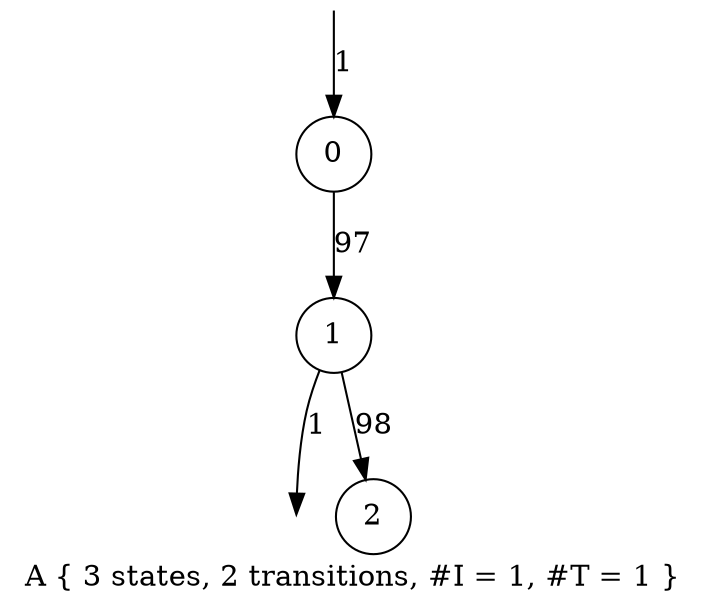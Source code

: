 digraph vcsn {
label="A { 3 states, 2 transitions, #I = 1, #T = 1 }";
node [shape=circle];
"A1" [style=invis,label="",width=.01,height=.01];
"A1" -> "A0" [label="1"];
"A0" [label="0"];
"A3" [style=invis,label="",width=.01,height=.01];
"A2" -> "A3" [label="1"];
"A2" [label="1"];
"A4" [label="2"];
"A0" -> "A2" [label="97"];
"A2" -> "A4" [label="98"];
}
